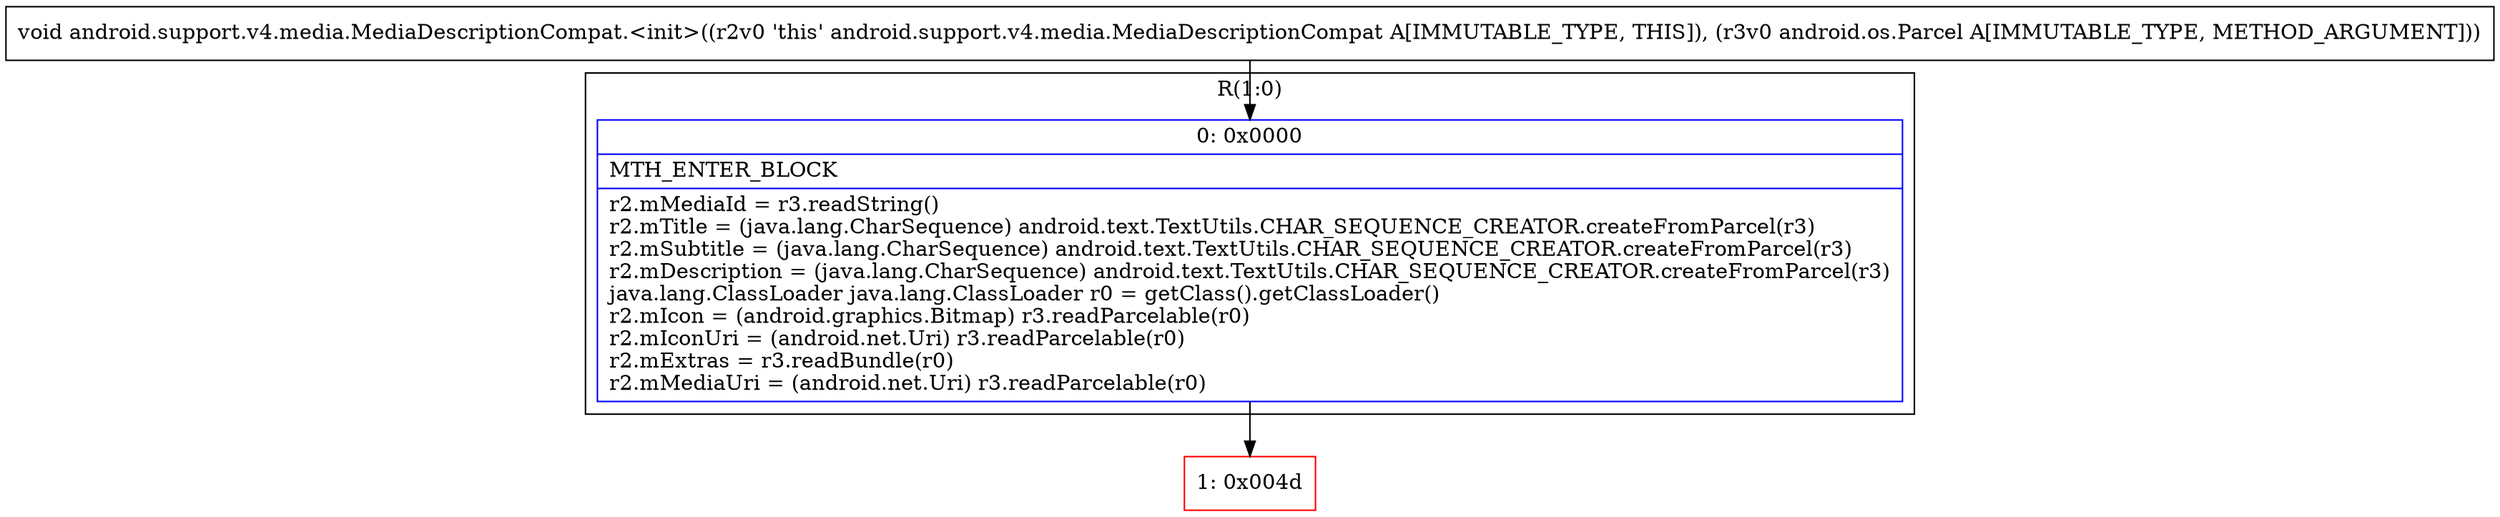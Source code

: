 digraph "CFG forandroid.support.v4.media.MediaDescriptionCompat.\<init\>(Landroid\/os\/Parcel;)V" {
subgraph cluster_Region_636723667 {
label = "R(1:0)";
node [shape=record,color=blue];
Node_0 [shape=record,label="{0\:\ 0x0000|MTH_ENTER_BLOCK\l|r2.mMediaId = r3.readString()\lr2.mTitle = (java.lang.CharSequence) android.text.TextUtils.CHAR_SEQUENCE_CREATOR.createFromParcel(r3)\lr2.mSubtitle = (java.lang.CharSequence) android.text.TextUtils.CHAR_SEQUENCE_CREATOR.createFromParcel(r3)\lr2.mDescription = (java.lang.CharSequence) android.text.TextUtils.CHAR_SEQUENCE_CREATOR.createFromParcel(r3)\ljava.lang.ClassLoader java.lang.ClassLoader r0 = getClass().getClassLoader()\lr2.mIcon = (android.graphics.Bitmap) r3.readParcelable(r0)\lr2.mIconUri = (android.net.Uri) r3.readParcelable(r0)\lr2.mExtras = r3.readBundle(r0)\lr2.mMediaUri = (android.net.Uri) r3.readParcelable(r0)\l}"];
}
Node_1 [shape=record,color=red,label="{1\:\ 0x004d}"];
MethodNode[shape=record,label="{void android.support.v4.media.MediaDescriptionCompat.\<init\>((r2v0 'this' android.support.v4.media.MediaDescriptionCompat A[IMMUTABLE_TYPE, THIS]), (r3v0 android.os.Parcel A[IMMUTABLE_TYPE, METHOD_ARGUMENT])) }"];
MethodNode -> Node_0;
Node_0 -> Node_1;
}

